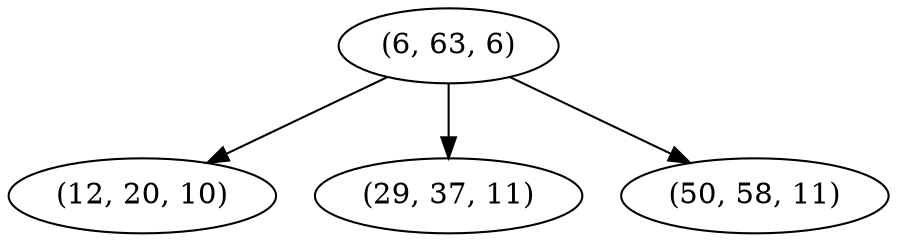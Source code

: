 digraph tree {
    "(6, 63, 6)";
    "(12, 20, 10)";
    "(29, 37, 11)";
    "(50, 58, 11)";
    "(6, 63, 6)" -> "(12, 20, 10)";
    "(6, 63, 6)" -> "(29, 37, 11)";
    "(6, 63, 6)" -> "(50, 58, 11)";
}
